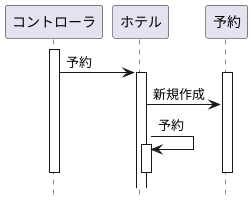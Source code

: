 @startuml データの更新
hide footbox
participant "コントローラ" as control
participant "ホテル" as hotel
participant "予約" as object

activate control
control -> hotel:予約
activate object
activate hotel
hotel -> object:新規作成
hotel -> hotel:予約
activate hotel
deactivate control
deactivate hotel
deactivate object
@enduml